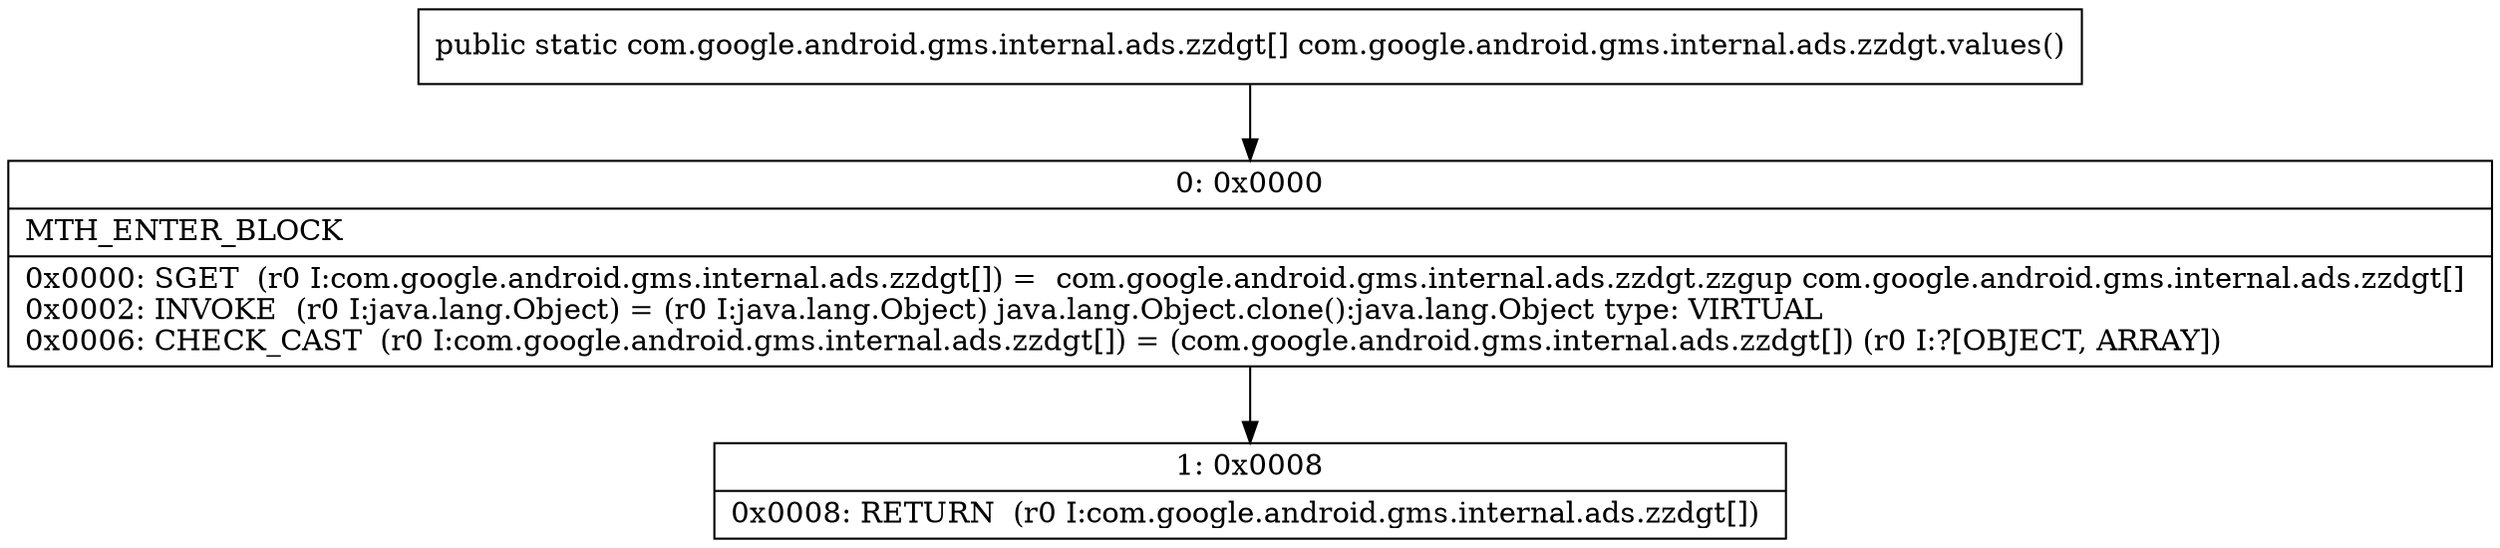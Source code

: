 digraph "CFG forcom.google.android.gms.internal.ads.zzdgt.values()[Lcom\/google\/android\/gms\/internal\/ads\/zzdgt;" {
Node_0 [shape=record,label="{0\:\ 0x0000|MTH_ENTER_BLOCK\l|0x0000: SGET  (r0 I:com.google.android.gms.internal.ads.zzdgt[]) =  com.google.android.gms.internal.ads.zzdgt.zzgup com.google.android.gms.internal.ads.zzdgt[] \l0x0002: INVOKE  (r0 I:java.lang.Object) = (r0 I:java.lang.Object) java.lang.Object.clone():java.lang.Object type: VIRTUAL \l0x0006: CHECK_CAST  (r0 I:com.google.android.gms.internal.ads.zzdgt[]) = (com.google.android.gms.internal.ads.zzdgt[]) (r0 I:?[OBJECT, ARRAY]) \l}"];
Node_1 [shape=record,label="{1\:\ 0x0008|0x0008: RETURN  (r0 I:com.google.android.gms.internal.ads.zzdgt[]) \l}"];
MethodNode[shape=record,label="{public static com.google.android.gms.internal.ads.zzdgt[] com.google.android.gms.internal.ads.zzdgt.values() }"];
MethodNode -> Node_0;
Node_0 -> Node_1;
}

